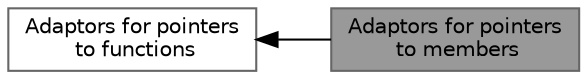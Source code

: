 digraph "Adaptors for pointers to members"
{
 // LATEX_PDF_SIZE
  bgcolor="transparent";
  edge [fontname=Helvetica,fontsize=10,labelfontname=Helvetica,labelfontsize=10];
  node [fontname=Helvetica,fontsize=10,shape=box,height=0.2,width=0.4];
  rankdir=LR;
  Node2 [id="Node000002",label="Adaptors for pointers\l to functions",height=0.2,width=0.4,color="grey40", fillcolor="white", style="filled",URL="$group__pointer__adaptors.html",tooltip=" "];
  Node1 [id="Node000001",label="Adaptors for pointers\l to members",height=0.2,width=0.4,color="gray40", fillcolor="grey60", style="filled", fontcolor="black",tooltip=" "];
  Node2->Node1 [shape=plaintext, dir="back", style="solid"];
}
